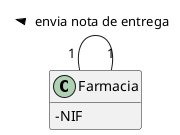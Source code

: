 @startuml
skinparam classAttributeIconSize 0
hide methods
left to right direction


class Farmacia {
  -NIF
}

Farmacia "1" -- "1" Farmacia: envia nota de entrega >

@enduml